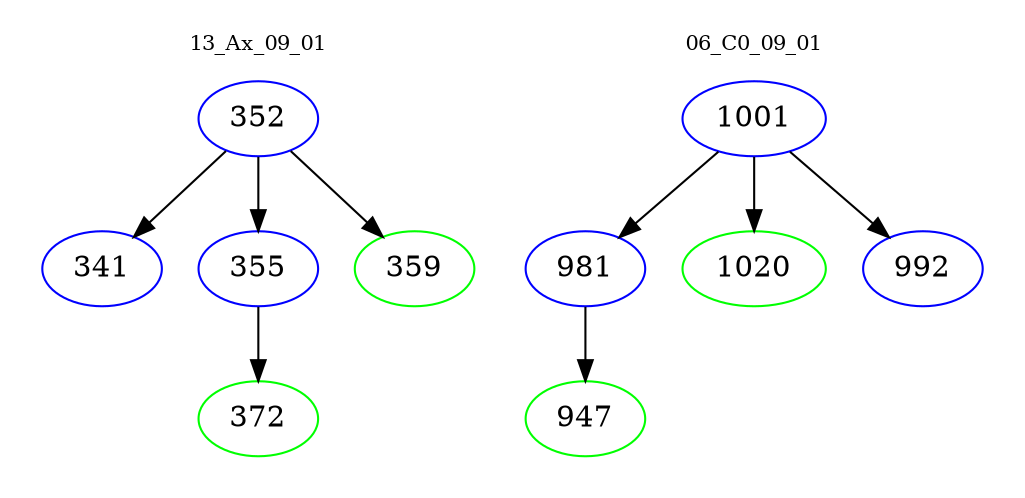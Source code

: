 digraph{
subgraph cluster_0 {
color = white
label = "13_Ax_09_01";
fontsize=10;
T0_352 [label="352", color="blue"]
T0_352 -> T0_341 [color="black"]
T0_341 [label="341", color="blue"]
T0_352 -> T0_355 [color="black"]
T0_355 [label="355", color="blue"]
T0_355 -> T0_372 [color="black"]
T0_372 [label="372", color="green"]
T0_352 -> T0_359 [color="black"]
T0_359 [label="359", color="green"]
}
subgraph cluster_1 {
color = white
label = "06_C0_09_01";
fontsize=10;
T1_1001 [label="1001", color="blue"]
T1_1001 -> T1_981 [color="black"]
T1_981 [label="981", color="blue"]
T1_981 -> T1_947 [color="black"]
T1_947 [label="947", color="green"]
T1_1001 -> T1_1020 [color="black"]
T1_1020 [label="1020", color="green"]
T1_1001 -> T1_992 [color="black"]
T1_992 [label="992", color="blue"]
}
}
